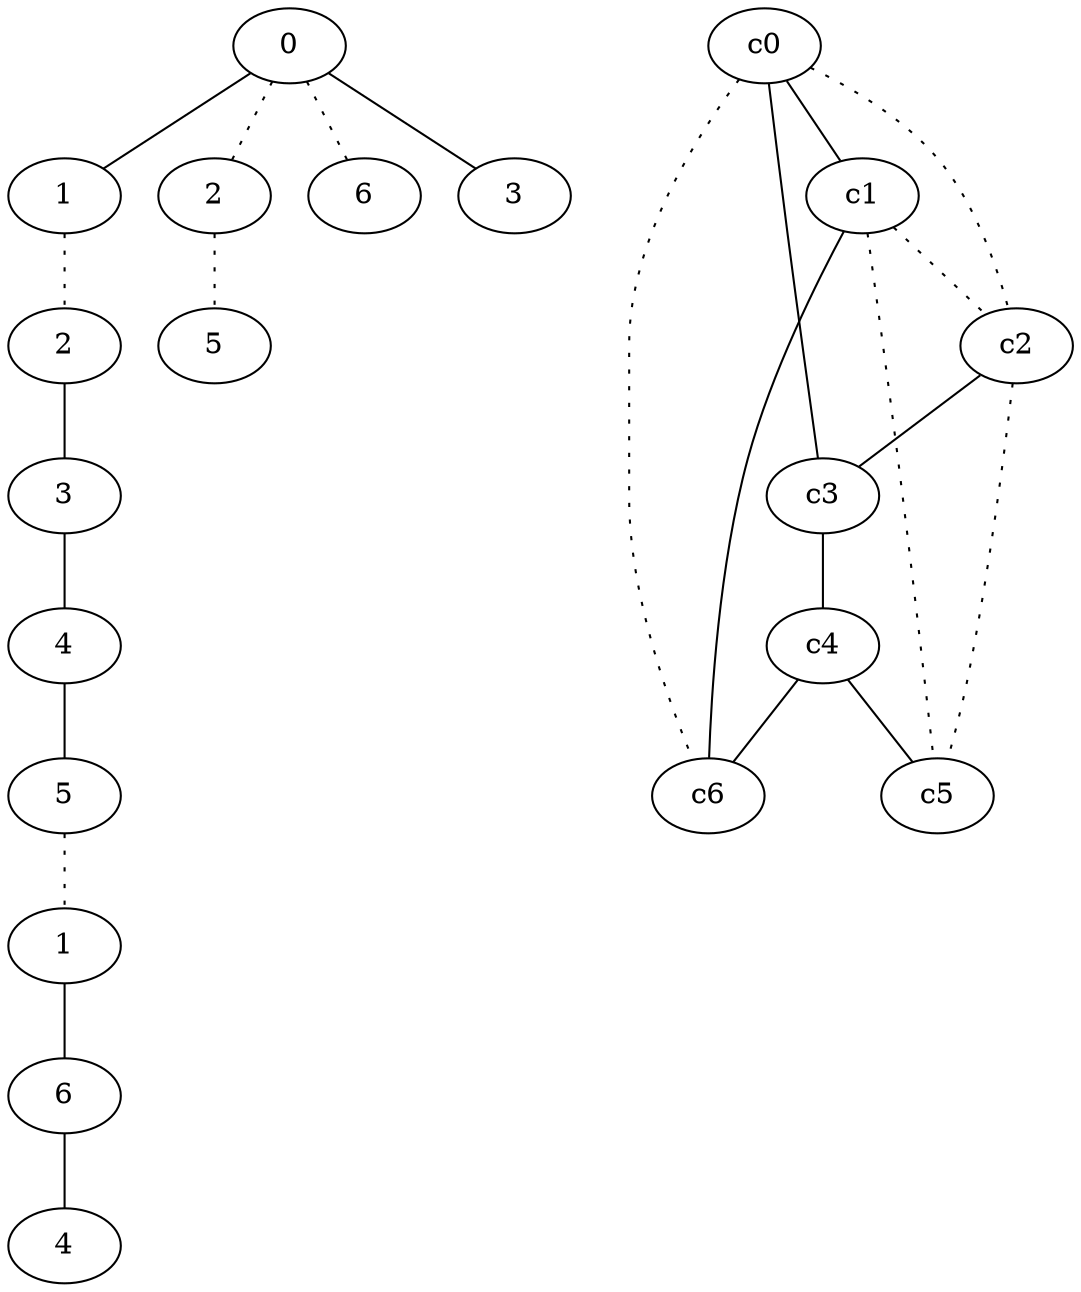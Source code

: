 graph {
a0[label=0];
a1[label=1];
a2[label=2];
a3[label=3];
a4[label=4];
a5[label=5];
a6[label=1];
a7[label=6];
a8[label=4];
a9[label=2];
a10[label=5];
a11[label=6];
a12[label=3];
a0 -- a1;
a0 -- a9 [style=dotted];
a0 -- a11 [style=dotted];
a0 -- a12;
a1 -- a2 [style=dotted];
a2 -- a3;
a3 -- a4;
a4 -- a5;
a5 -- a6 [style=dotted];
a6 -- a7;
a7 -- a8;
a9 -- a10 [style=dotted];
c0 -- c1;
c0 -- c2 [style=dotted];
c0 -- c3;
c0 -- c6 [style=dotted];
c1 -- c2 [style=dotted];
c1 -- c5 [style=dotted];
c1 -- c6;
c2 -- c3;
c2 -- c5 [style=dotted];
c3 -- c4;
c4 -- c5;
c4 -- c6;
}
